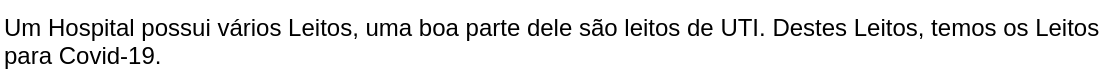 <mxfile version="14.6.13" type="github">
  <diagram id="R2lEEEUBdFMjLlhIrx00" name="Page-1">
    <mxGraphModel dx="1108" dy="493" grid="1" gridSize="10" guides="1" tooltips="1" connect="1" arrows="1" fold="1" page="1" pageScale="1" pageWidth="850" pageHeight="1100" math="0" shadow="0" extFonts="Permanent Marker^https://fonts.googleapis.com/css?family=Permanent+Marker">
      <root>
        <mxCell id="0" />
        <mxCell id="1" parent="0" />
        <mxCell id="yuntyZBoVEaHa9BvgJv8-1" value="Um Hospital possui vários Leitos, uma boa parte dele são leitos de UTI. Destes Leitos, temos os Leitos para Covid-19." style="text;whiteSpace=wrap;html=1;" vertex="1" parent="1">
          <mxGeometry x="120" y="30" width="550" height="40" as="geometry" />
        </mxCell>
      </root>
    </mxGraphModel>
  </diagram>
</mxfile>
